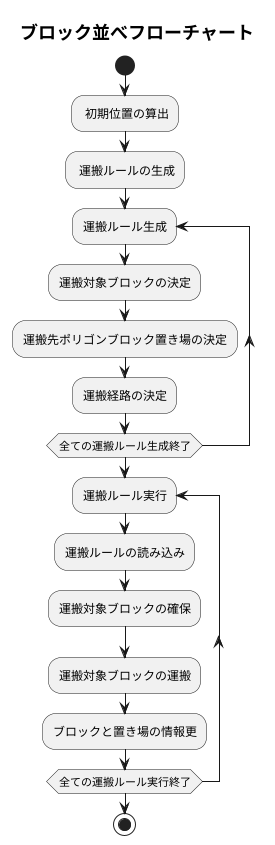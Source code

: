 @startuml
title <size:18>ブロック並べフローチャート</size>


start
: 初期位置の算出;
: 運搬ルールの生成;

repeat :運搬ルール生成;
	:運搬対象ブロックの決定;
	:運搬先ポリゴンブロック置き場の決定;
	:運搬経路の決定;
repeat while (全ての運搬ルール生成終了);

repeat :運搬ルール実行;
	:運搬ルールの読み込み;
	:運搬対象ブロックの確保;
	:運搬対象ブロックの運搬;
	:ブロックと置き場の情報更; 
repeat while (全ての運搬ルール実行終了);

stop


@enduml